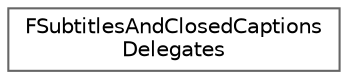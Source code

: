 digraph "Graphical Class Hierarchy"
{
 // INTERACTIVE_SVG=YES
 // LATEX_PDF_SIZE
  bgcolor="transparent";
  edge [fontname=Helvetica,fontsize=10,labelfontname=Helvetica,labelfontsize=10];
  node [fontname=Helvetica,fontsize=10,shape=box,height=0.2,width=0.4];
  rankdir="LR";
  Node0 [id="Node000000",label="FSubtitlesAndClosedCaptions\lDelegates",height=0.2,width=0.4,color="grey40", fillcolor="white", style="filled",URL="$d6/d08/classFSubtitlesAndClosedCaptionsDelegates.html",tooltip=" "];
}

